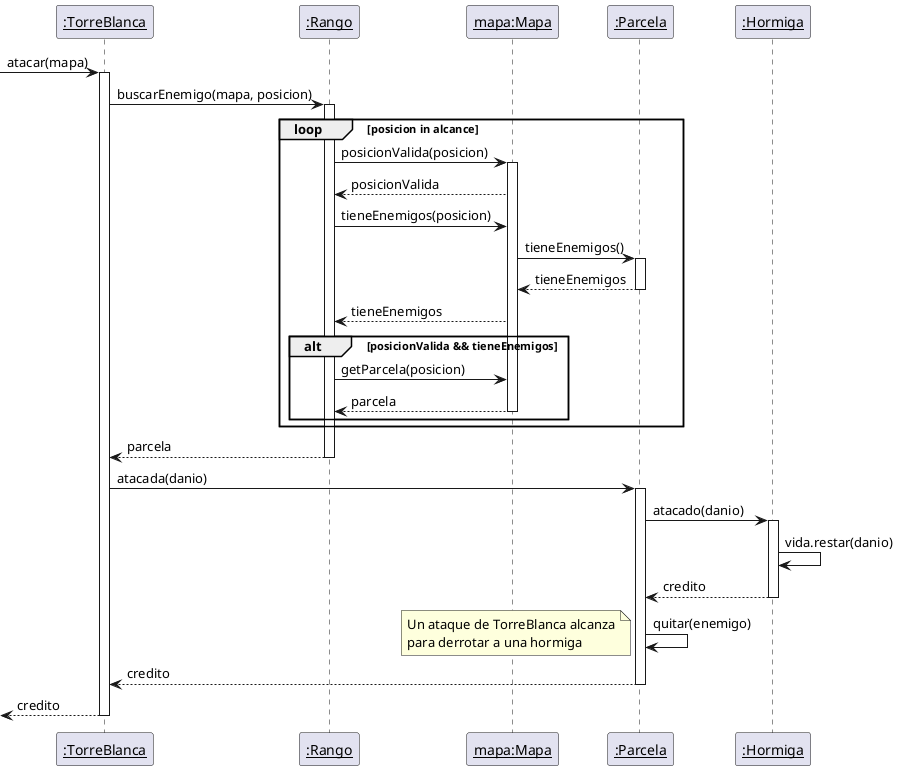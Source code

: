 @startuml

' actor usuario

participant "__:TorreBlanca__" as torreBlanca
' usuario -> torreBlanca: atacar(mapa)
[-> torreBlanca: atacar(mapa)

activate torreBlanca
participant "__:Rango__" as rango
torreBlanca -> rango: buscarEnemigo(mapa, posicion)
activate rango

loop posicion in alcance

participant "__mapa:Mapa__" as mapa
rango -> mapa: posicionValida(posicion)
activate mapa
mapa --> rango: posicionValida

participant "__:Parcela__" as parcela
rango -> mapa: tieneEnemigos(posicion)
mapa -> parcela: tieneEnemigos()
activate parcela

parcela --> mapa: tieneEnemigos
deactivate parcela

mapa --> rango: tieneEnemigos


    alt posicionValida && tieneEnemigos
    rango -> mapa: getParcela(posicion)
    mapa --> rango: parcela
    deactivate mapa

    end
end

rango --> torreBlanca: parcela
deactivate rango

torreBlanca -> parcela: atacada(danio)
activate parcela

participant "__:Hormiga__" as enemigo
parcela -> enemigo: atacado(danio)
activate enemigo

enemigo -> enemigo: vida.restar(danio)

enemigo --> parcela: credito
deactivate enemigo

parcela -> parcela: quitar(enemigo)
note left
Un ataque de TorreBlanca alcanza
para derrotar a una hormiga
end note
' parcela -> enemigo !!: <<delete>>

parcela --> torreBlanca: credito
deactivate parcela

' torreBlanca --> usuario: credito
[<-- torreBlanca: credito
deactivate torreBlanca

@enduml